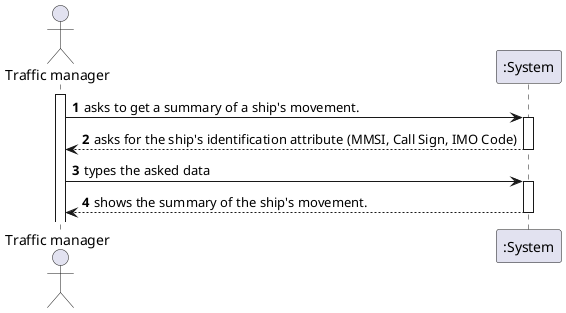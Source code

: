 @startuml
'https://plantuml.com/sequence-diagram
actor "Traffic manager" as tm

autonumber
activate tm
tm -> ":System": asks to get a summary of a ship's movement.
activate ":System"
":System" --> tm: asks for the ship's identification attribute (MMSI, Call Sign, IMO Code)
deactivate ":System"
tm -> ":System": types the asked data
activate ":System"

":System" --> tm: shows the summary of the ship's movement.
deactivate ":System"

@enduml